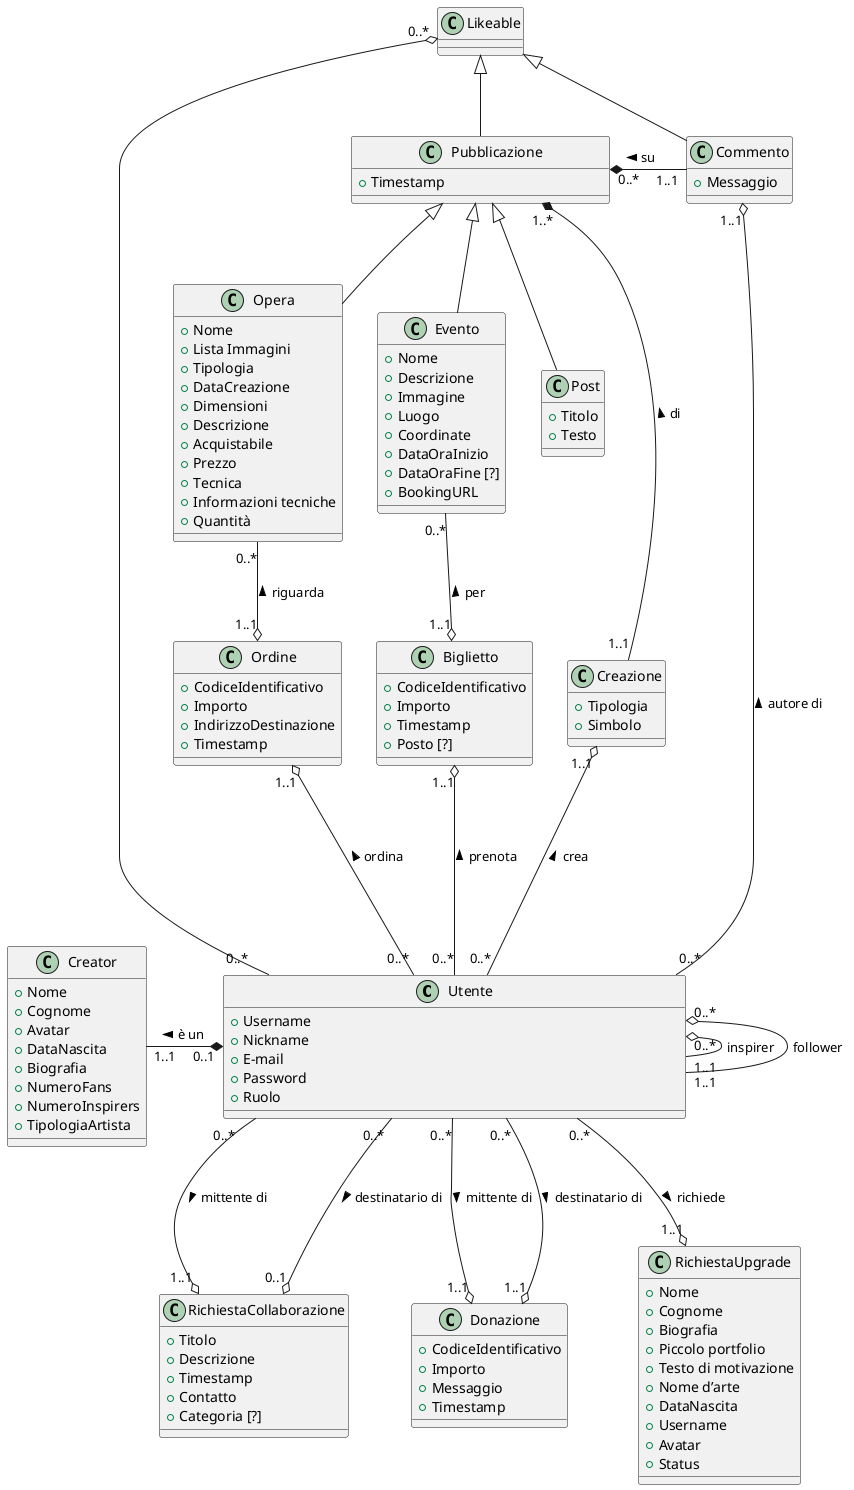 @startuml
skinparam ranksep 80

class Utente {
+ Username
+ Nickname
+ E-mail
+ Password
+ Ruolo \t\t\t\t\t\t\t\t\t\t\t\t\t\t
}

class Creator {
+ Nome
+ Cognome
+ Avatar
+ DataNascita
+ Biografia
+ NumeroFans
+ NumeroInspirers
+ TipologiaArtista
}

class Creazione {
+ Tipologia
+ Simbolo
}

class Opera {
+ Nome
+ Lista Immagini
+ Tipologia
+ DataCreazione
+ Dimensioni
+ Descrizione
+ Acquistabile
+ Prezzo
+ Tecnica
+ Informazioni tecniche
+ Quantità
}

class Post {
+ Titolo
+ Testo
}

class Evento {
+ Nome
+ Descrizione
+ Immagine
+ Luogo
+ Coordinate
+ DataOraInizio
+ DataOraFine [?]
+ BookingURL
}

class Commento {
+ Messaggio
}

class Pubblicazione {
+ Timestamp \t\t\t\t\t\t
}

class Likeable {
}

class RichiestaCollaborazione {
+ Titolo
+ Descrizione
+ Timestamp
+ Contatto
+ Categoria [?]
}

class Biglietto {
+ CodiceIdentificativo
+ Importo
+ Timestamp
+ Posto [?]
}

class Donazione {
+ CodiceIdentificativo
+ Importo
+ Messaggio
+ Timestamp
}

class Ordine {
+ CodiceIdentificativo
+ Importo
+ IndirizzoDestinazione
+ Timestamp
}

class RichiestaUpgrade {
+ Nome
+ Cognome
+ Biografia
+ Piccolo portfolio
+ Testo di motivazione
+ Nome d’arte
+ DataNascita
+ Username
+ Avatar
+ Status
}

Opera --up|> Pubblicazione
Post -up-|> Pubblicazione
Evento -up-|> Pubblicazione
Pubblicazione -up-|> Likeable
Commento -up-|> Likeable
Utente "0..*" o- "1..1" Utente : inspirer\t
Utente "0..*" o- "1..1" Utente : follower
Utente "0..1" *-left- "1..1" Creator : > è un\t
Creazione "1..1" o-down- "0..*" Utente : < crea
Pubblicazione "1..*" *-down- "1..1" Creazione : < di
Commento "1..1" o-down- "0..*" Utente : < autore di
Likeable "0..*" o- "0..*" Utente
Pubblicazione "0..*" *-right- "1..1" Commento : < su\t
Biglietto "1..1" o-up- "0..*" Evento : per >
Biglietto "1..1" o-down- "0..*" Utente : < prenota
Donazione "1..1" o-up- "0..*" Utente : mittente di <
Donazione "1..1" o-up- "0..*" Utente : destinatario di <
Ordine "1..1" o--down- "0..*" Utente : < ordina
Ordine "1..1" o-up- "0..*" Opera : riguarda >
RichiestaUpgrade "1..1" o-up- "0..*" Utente : < richiede
RichiestaCollaborazione "1..1" o-up- "0..*" Utente : mittente di <
RichiestaCollaborazione "0..1" o-up- "0..*" Utente : destinatario di <

Post -[hidden]left- Evento
Opera -[hidden]right- Evento
Biglietto -[hidden]right- Creazione
@enduml